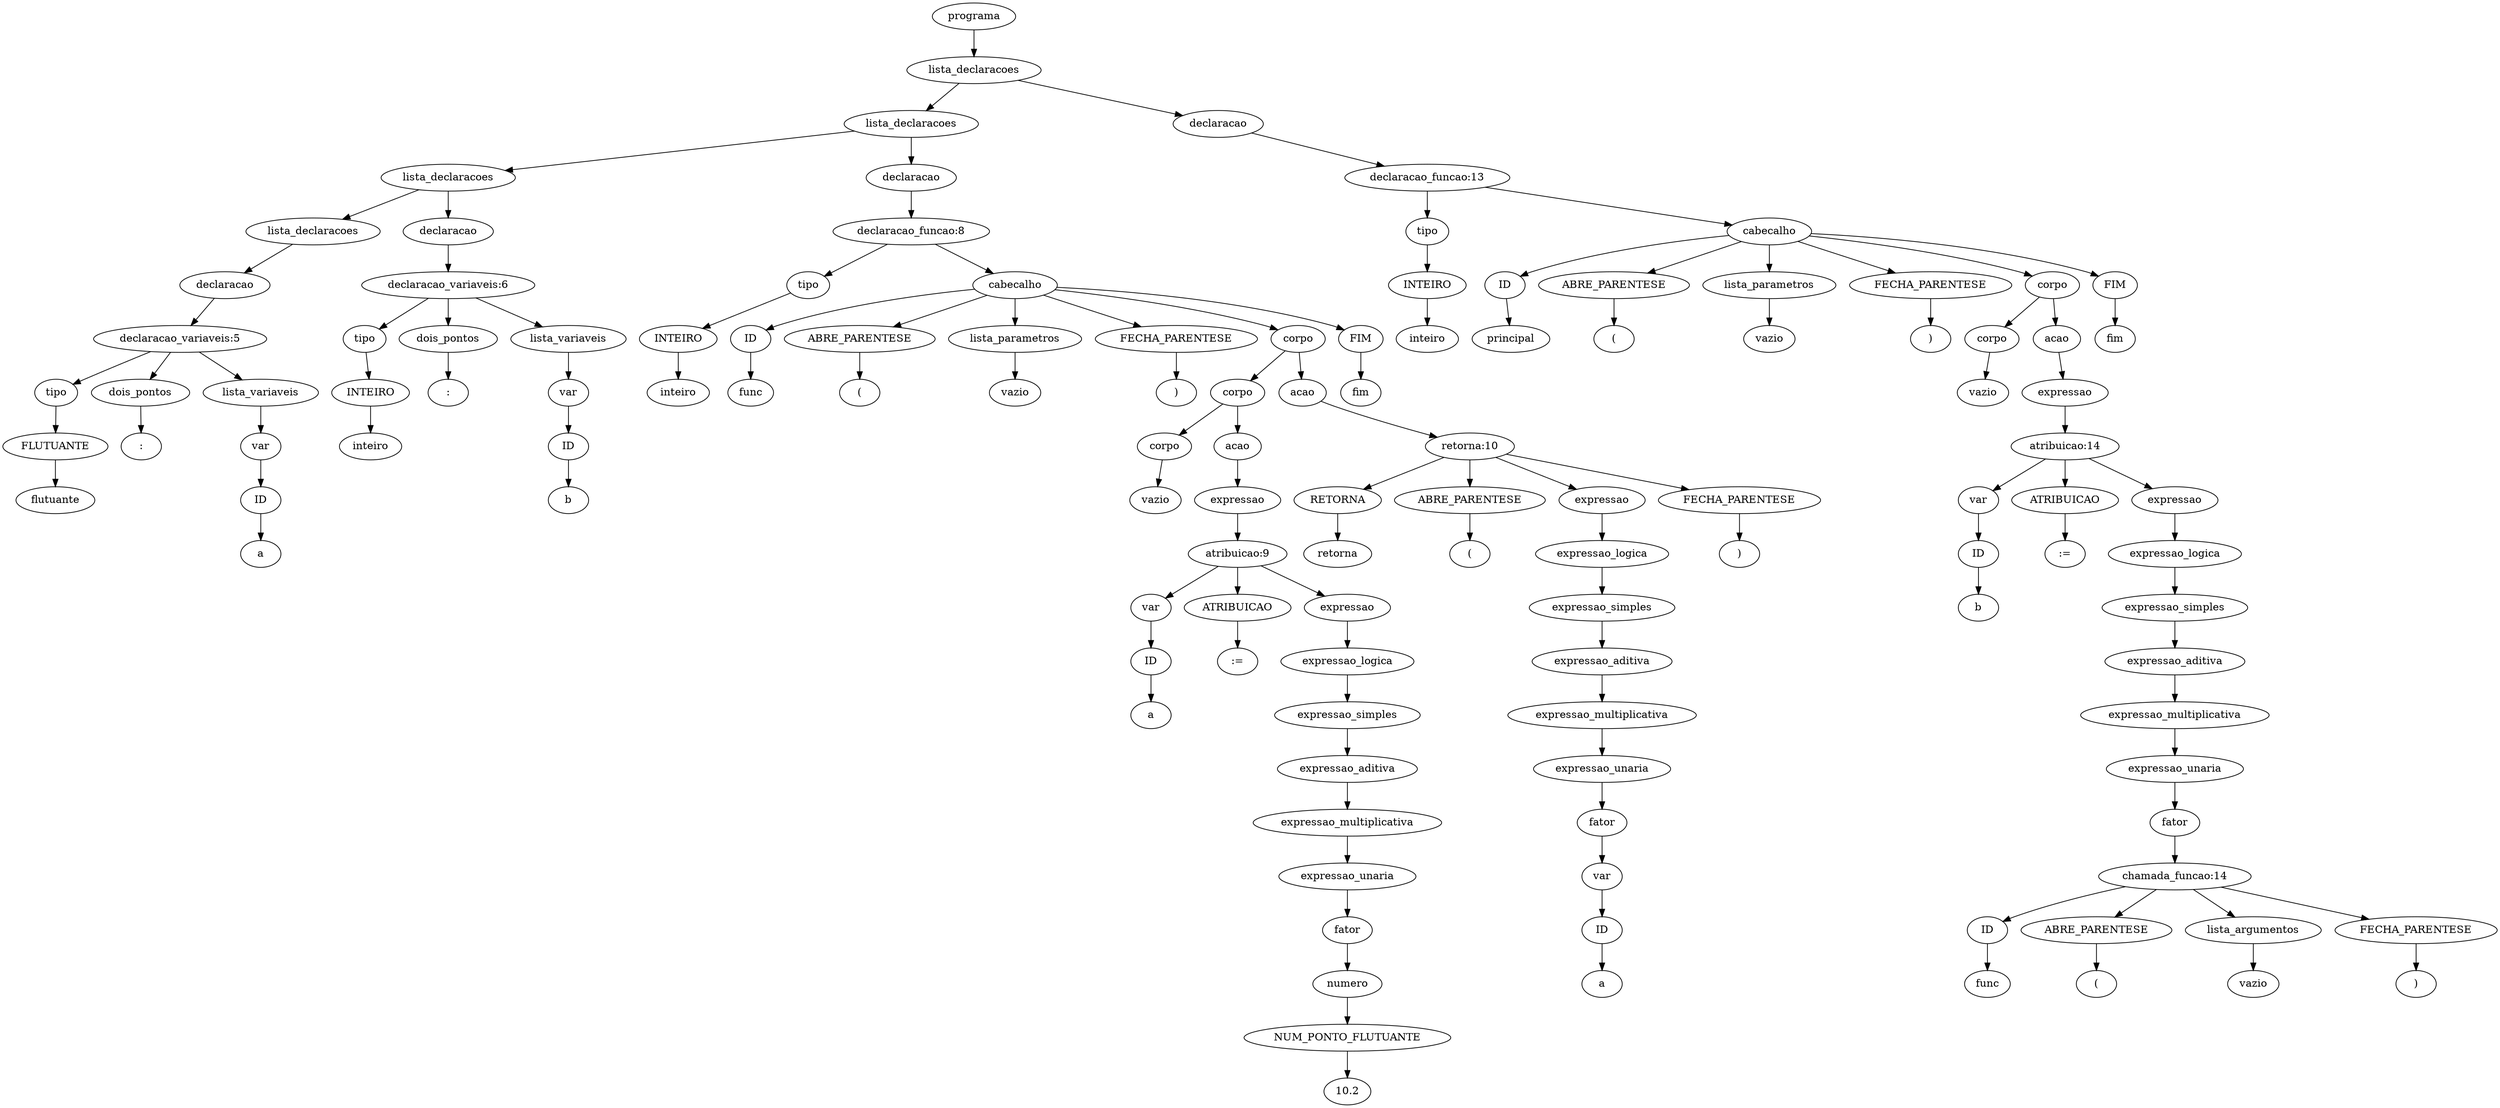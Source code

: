 digraph tree {
    "0x7fabf875b370" [label="programa"];
    "0x7fabf875bf70" [label="lista_declaracoes"];
    "0x7fabf875bd30" [label="lista_declaracoes"];
    "0x7fabf875b490" [label="lista_declaracoes"];
    "0x7fabf875b280" [label="lista_declaracoes"];
    "0x7fabf87b2760" [label="declaracao"];
    "0x7fabf875b1f0" [label="declaracao_variaveis:5"];
    "0x7fabf875b160" [label="tipo"];
    "0x7fabf875b1c0" [label="FLUTUANTE"];
    "0x7fabf875b220" [label="flutuante"];
    "0x7fabf875b2e0" [label="dois_pontos"];
    "0x7fabf875b190" [label=":"];
    "0x7fabf875b250" [label="lista_variaveis"];
    "0x7fabfa6c1820" [label="var"];
    "0x7fabfe722160" [label="ID"];
    "0x7fabf875b340" [label="a"];
    "0x7fabf875b3d0" [label="declaracao"];
    "0x7fabf875b550" [label="declaracao_variaveis:6"];
    "0x7fabf875b400" [label="tipo"];
    "0x7fabf875b430" [label="INTEIRO"];
    "0x7fabf875b460" [label="inteiro"];
    "0x7fabf875b670" [label="dois_pontos"];
    "0x7fabf875b6a0" [label=":"];
    "0x7fabf875b4c0" [label="lista_variaveis"];
    "0x7fabf875b310" [label="var"];
    "0x7fabf875b2b0" [label="ID"];
    "0x7fabf875b5b0" [label="b"];
    "0x7fabf875b6d0" [label="declaracao"];
    "0x7fabf875b4f0" [label="declaracao_funcao:8"];
    "0x7fabfa6c1970" [label="tipo"];
    "0x7fabfa6c17c0" [label="INTEIRO"];
    "0x7fabf875b700" [label="inteiro"];
    "0x7fabf875b9d0" [label="cabecalho"];
    "0x7fabf8769220" [label="ID"];
    "0x7fabf8769250" [label="func"];
    "0x7fabf87690a0" [label="ABRE_PARENTESE"];
    "0x7fabf8769100" [label="("];
    "0x7fabf875b820" [label="lista_parametros"];
    "0x7fabf875b580" [label="vazio"];
    "0x7fabf8769040" [label="FECHA_PARENTESE"];
    "0x7fabf8769280" [label=")"];
    "0x7fabf875bfa0" [label="corpo"];
    "0x7fabf875bd90" [label="corpo"];
    "0x7fabf875b940" [label="corpo"];
    "0x7fabf875b730" [label="vazio"];
    "0x7fabf875bca0" [label="acao"];
    "0x7fabf875b970" [label="expressao"];
    "0x7fabf875bc40" [label="atribuicao:9"];
    "0x7fabf875b850" [label="var"];
    "0x7fabf875b8b0" [label="ID"];
    "0x7fabf875ba30" [label="a"];
    "0x7fabf875bcd0" [label="ATRIBUICAO"];
    "0x7fabf875bd60" [label=":="];
    "0x7fabf875bc10" [label="expressao"];
    "0x7fabf875bbe0" [label="expressao_logica"];
    "0x7fabf875bb20" [label="expressao_simples"];
    "0x7fabf875bac0" [label="expressao_aditiva"];
    "0x7fabf875bbb0" [label="expressao_multiplicativa"];
    "0x7fabf875ba60" [label="expressao_unaria"];
    "0x7fabf875ba90" [label="fator"];
    "0x7fabf875b8e0" [label="numero"];
    "0x7fabf875b880" [label="NUM_PONTO_FLUTUANTE"];
    "0x7fabf875bb80" [label="10.2"];
    "0x7fabf875bb50" [label="acao"];
    "0x7fabf875bf40" [label="retorna:10"];
    "0x7fabf875bfd0" [label="RETORNA"];
    "0x7fabf8769130" [label="retorna"];
    "0x7fabf8769160" [label="ABRE_PARENTESE"];
    "0x7fabf8769190" [label="("];
    "0x7fabf875bf10" [label="expressao"];
    "0x7fabf875bee0" [label="expressao_logica"];
    "0x7fabf875beb0" [label="expressao_simples"];
    "0x7fabf875be20" [label="expressao_aditiva"];
    "0x7fabf875b9a0" [label="expressao_multiplicativa"];
    "0x7fabf875bdc0" [label="expressao_unaria"];
    "0x7fabf875bdf0" [label="fator"];
    "0x7fabf875b7c0" [label="var"];
    "0x7fabf875b910" [label="ID"];
    "0x7fabf875ba00" [label="a"];
    "0x7fabf87691c0" [label="FECHA_PARENTESE"];
    "0x7fabf87691f0" [label=")"];
    "0x7fabf87692b0" [label="FIM"];
    "0x7fabf87692e0" [label="fim"];
    "0x7fabf875be50" [label="declaracao"];
    "0x7fabf875b610" [label="declaracao_funcao:13"];
    "0x7fabf875b3a0" [label="tipo"];
    "0x7fabf875b100" [label="INTEIRO"];
    "0x7fabf875b640" [label="inteiro"];
    "0x7fabf8769400" [label="cabecalho"];
    "0x7fabf87694f0" [label="ID"];
    "0x7fabf8769490" [label="principal"];
    "0x7fabf8769a30" [label="ABRE_PARENTESE"];
    "0x7fabf8769a60" [label="("];
    "0x7fabf8769370" [label="lista_parametros"];
    "0x7fabf875be80" [label="vazio"];
    "0x7fabf8769a90" [label="FECHA_PARENTESE"];
    "0x7fabf8769ac0" [label=")"];
    "0x7fabf87699a0" [label="corpo"];
    "0x7fabf8769430" [label="corpo"];
    "0x7fabf875b5e0" [label="vazio"];
    "0x7fabf8769070" [label="acao"];
    "0x7fabf8769460" [label="expressao"];
    "0x7fabf87695e0" [label="atribuicao:14"];
    "0x7fabf87690d0" [label="var"];
    "0x7fabf87693a0" [label="ID"];
    "0x7fabf8769520" [label="b"];
    "0x7fabf87696d0" [label="ATRIBUICAO"];
    "0x7fabf8769970" [label=":="];
    "0x7fabf87695b0" [label="expressao"];
    "0x7fabf8769940" [label="expressao_logica"];
    "0x7fabf8769790" [label="expressao_simples"];
    "0x7fabf8769580" [label="expressao_aditiva"];
    "0x7fabf8769910" [label="expressao_multiplicativa"];
    "0x7fabf8769730" [label="expressao_unaria"];
    "0x7fabf87697f0" [label="fator"];
    "0x7fabf8769550" [label="chamada_funcao:14"];
    "0x7fabf87696a0" [label="ID"];
    "0x7fabf8769820" [label="func"];
    "0x7fabf8769850" [label="ABRE_PARENTESE"];
    "0x7fabf8769880" [label="("];
    "0x7fabf8769700" [label="lista_argumentos"];
    "0x7fabf87693d0" [label="vazio"];
    "0x7fabf87698b0" [label="FECHA_PARENTESE"];
    "0x7fabf87698e0" [label=")"];
    "0x7fabf8769af0" [label="FIM"];
    "0x7fabf8769b20" [label="fim"];
    "0x7fabf875b370" -> "0x7fabf875bf70";
    "0x7fabf875bf70" -> "0x7fabf875bd30";
    "0x7fabf875bf70" -> "0x7fabf875be50";
    "0x7fabf875bd30" -> "0x7fabf875b490";
    "0x7fabf875bd30" -> "0x7fabf875b6d0";
    "0x7fabf875b490" -> "0x7fabf875b280";
    "0x7fabf875b490" -> "0x7fabf875b3d0";
    "0x7fabf875b280" -> "0x7fabf87b2760";
    "0x7fabf87b2760" -> "0x7fabf875b1f0";
    "0x7fabf875b1f0" -> "0x7fabf875b160";
    "0x7fabf875b1f0" -> "0x7fabf875b2e0";
    "0x7fabf875b1f0" -> "0x7fabf875b250";
    "0x7fabf875b160" -> "0x7fabf875b1c0";
    "0x7fabf875b1c0" -> "0x7fabf875b220";
    "0x7fabf875b2e0" -> "0x7fabf875b190";
    "0x7fabf875b250" -> "0x7fabfa6c1820";
    "0x7fabfa6c1820" -> "0x7fabfe722160";
    "0x7fabfe722160" -> "0x7fabf875b340";
    "0x7fabf875b3d0" -> "0x7fabf875b550";
    "0x7fabf875b550" -> "0x7fabf875b400";
    "0x7fabf875b550" -> "0x7fabf875b670";
    "0x7fabf875b550" -> "0x7fabf875b4c0";
    "0x7fabf875b400" -> "0x7fabf875b430";
    "0x7fabf875b430" -> "0x7fabf875b460";
    "0x7fabf875b670" -> "0x7fabf875b6a0";
    "0x7fabf875b4c0" -> "0x7fabf875b310";
    "0x7fabf875b310" -> "0x7fabf875b2b0";
    "0x7fabf875b2b0" -> "0x7fabf875b5b0";
    "0x7fabf875b6d0" -> "0x7fabf875b4f0";
    "0x7fabf875b4f0" -> "0x7fabfa6c1970";
    "0x7fabf875b4f0" -> "0x7fabf875b9d0";
    "0x7fabfa6c1970" -> "0x7fabfa6c17c0";
    "0x7fabfa6c17c0" -> "0x7fabf875b700";
    "0x7fabf875b9d0" -> "0x7fabf8769220";
    "0x7fabf875b9d0" -> "0x7fabf87690a0";
    "0x7fabf875b9d0" -> "0x7fabf875b820";
    "0x7fabf875b9d0" -> "0x7fabf8769040";
    "0x7fabf875b9d0" -> "0x7fabf875bfa0";
    "0x7fabf875b9d0" -> "0x7fabf87692b0";
    "0x7fabf8769220" -> "0x7fabf8769250";
    "0x7fabf87690a0" -> "0x7fabf8769100";
    "0x7fabf875b820" -> "0x7fabf875b580";
    "0x7fabf8769040" -> "0x7fabf8769280";
    "0x7fabf875bfa0" -> "0x7fabf875bd90";
    "0x7fabf875bfa0" -> "0x7fabf875bb50";
    "0x7fabf875bd90" -> "0x7fabf875b940";
    "0x7fabf875bd90" -> "0x7fabf875bca0";
    "0x7fabf875b940" -> "0x7fabf875b730";
    "0x7fabf875bca0" -> "0x7fabf875b970";
    "0x7fabf875b970" -> "0x7fabf875bc40";
    "0x7fabf875bc40" -> "0x7fabf875b850";
    "0x7fabf875bc40" -> "0x7fabf875bcd0";
    "0x7fabf875bc40" -> "0x7fabf875bc10";
    "0x7fabf875b850" -> "0x7fabf875b8b0";
    "0x7fabf875b8b0" -> "0x7fabf875ba30";
    "0x7fabf875bcd0" -> "0x7fabf875bd60";
    "0x7fabf875bc10" -> "0x7fabf875bbe0";
    "0x7fabf875bbe0" -> "0x7fabf875bb20";
    "0x7fabf875bb20" -> "0x7fabf875bac0";
    "0x7fabf875bac0" -> "0x7fabf875bbb0";
    "0x7fabf875bbb0" -> "0x7fabf875ba60";
    "0x7fabf875ba60" -> "0x7fabf875ba90";
    "0x7fabf875ba90" -> "0x7fabf875b8e0";
    "0x7fabf875b8e0" -> "0x7fabf875b880";
    "0x7fabf875b880" -> "0x7fabf875bb80";
    "0x7fabf875bb50" -> "0x7fabf875bf40";
    "0x7fabf875bf40" -> "0x7fabf875bfd0";
    "0x7fabf875bf40" -> "0x7fabf8769160";
    "0x7fabf875bf40" -> "0x7fabf875bf10";
    "0x7fabf875bf40" -> "0x7fabf87691c0";
    "0x7fabf875bfd0" -> "0x7fabf8769130";
    "0x7fabf8769160" -> "0x7fabf8769190";
    "0x7fabf875bf10" -> "0x7fabf875bee0";
    "0x7fabf875bee0" -> "0x7fabf875beb0";
    "0x7fabf875beb0" -> "0x7fabf875be20";
    "0x7fabf875be20" -> "0x7fabf875b9a0";
    "0x7fabf875b9a0" -> "0x7fabf875bdc0";
    "0x7fabf875bdc0" -> "0x7fabf875bdf0";
    "0x7fabf875bdf0" -> "0x7fabf875b7c0";
    "0x7fabf875b7c0" -> "0x7fabf875b910";
    "0x7fabf875b910" -> "0x7fabf875ba00";
    "0x7fabf87691c0" -> "0x7fabf87691f0";
    "0x7fabf87692b0" -> "0x7fabf87692e0";
    "0x7fabf875be50" -> "0x7fabf875b610";
    "0x7fabf875b610" -> "0x7fabf875b3a0";
    "0x7fabf875b610" -> "0x7fabf8769400";
    "0x7fabf875b3a0" -> "0x7fabf875b100";
    "0x7fabf875b100" -> "0x7fabf875b640";
    "0x7fabf8769400" -> "0x7fabf87694f0";
    "0x7fabf8769400" -> "0x7fabf8769a30";
    "0x7fabf8769400" -> "0x7fabf8769370";
    "0x7fabf8769400" -> "0x7fabf8769a90";
    "0x7fabf8769400" -> "0x7fabf87699a0";
    "0x7fabf8769400" -> "0x7fabf8769af0";
    "0x7fabf87694f0" -> "0x7fabf8769490";
    "0x7fabf8769a30" -> "0x7fabf8769a60";
    "0x7fabf8769370" -> "0x7fabf875be80";
    "0x7fabf8769a90" -> "0x7fabf8769ac0";
    "0x7fabf87699a0" -> "0x7fabf8769430";
    "0x7fabf87699a0" -> "0x7fabf8769070";
    "0x7fabf8769430" -> "0x7fabf875b5e0";
    "0x7fabf8769070" -> "0x7fabf8769460";
    "0x7fabf8769460" -> "0x7fabf87695e0";
    "0x7fabf87695e0" -> "0x7fabf87690d0";
    "0x7fabf87695e0" -> "0x7fabf87696d0";
    "0x7fabf87695e0" -> "0x7fabf87695b0";
    "0x7fabf87690d0" -> "0x7fabf87693a0";
    "0x7fabf87693a0" -> "0x7fabf8769520";
    "0x7fabf87696d0" -> "0x7fabf8769970";
    "0x7fabf87695b0" -> "0x7fabf8769940";
    "0x7fabf8769940" -> "0x7fabf8769790";
    "0x7fabf8769790" -> "0x7fabf8769580";
    "0x7fabf8769580" -> "0x7fabf8769910";
    "0x7fabf8769910" -> "0x7fabf8769730";
    "0x7fabf8769730" -> "0x7fabf87697f0";
    "0x7fabf87697f0" -> "0x7fabf8769550";
    "0x7fabf8769550" -> "0x7fabf87696a0";
    "0x7fabf8769550" -> "0x7fabf8769850";
    "0x7fabf8769550" -> "0x7fabf8769700";
    "0x7fabf8769550" -> "0x7fabf87698b0";
    "0x7fabf87696a0" -> "0x7fabf8769820";
    "0x7fabf8769850" -> "0x7fabf8769880";
    "0x7fabf8769700" -> "0x7fabf87693d0";
    "0x7fabf87698b0" -> "0x7fabf87698e0";
    "0x7fabf8769af0" -> "0x7fabf8769b20";
}

